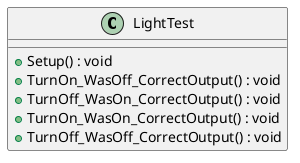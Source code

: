 @startuml
class LightTest {
    + Setup() : void
    + TurnOn_WasOff_CorrectOutput() : void
    + TurnOff_WasOn_CorrectOutput() : void
    + TurnOn_WasOn_CorrectOutput() : void
    + TurnOff_WasOff_CorrectOutput() : void
}
@enduml
